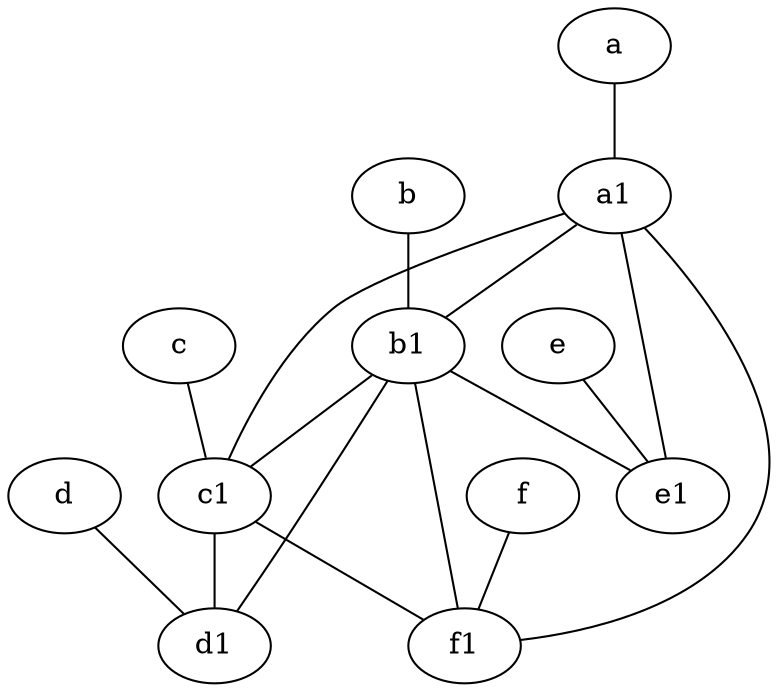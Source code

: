 graph {
	e [pos="7,9!"]
	f [pos="3,9!"]
	d [pos="2,5!"]
	c [pos="4.5,2!"]
	b1 [pos="9,4!"]
	d1 [pos="3,5!"]
	a [pos="8,2!"]
	a1 [pos="8,3!"]
	f1 [pos="3,8!"]
	e1 [pos="7,7!"]
	b [pos="10,4!"]
	c1 [pos="4.5,3!"]
	b1 -- d1
	c1 -- d1
	c -- c1
	a1 -- f1
	d -- d1
	e -- e1
	b1 -- c1
	a1 -- c1
	c1 -- f1
	b1 -- f1
	f -- f1
	a1 -- b1
	b -- b1
	b1 -- e1
	a1 -- e1
	a -- a1
}
